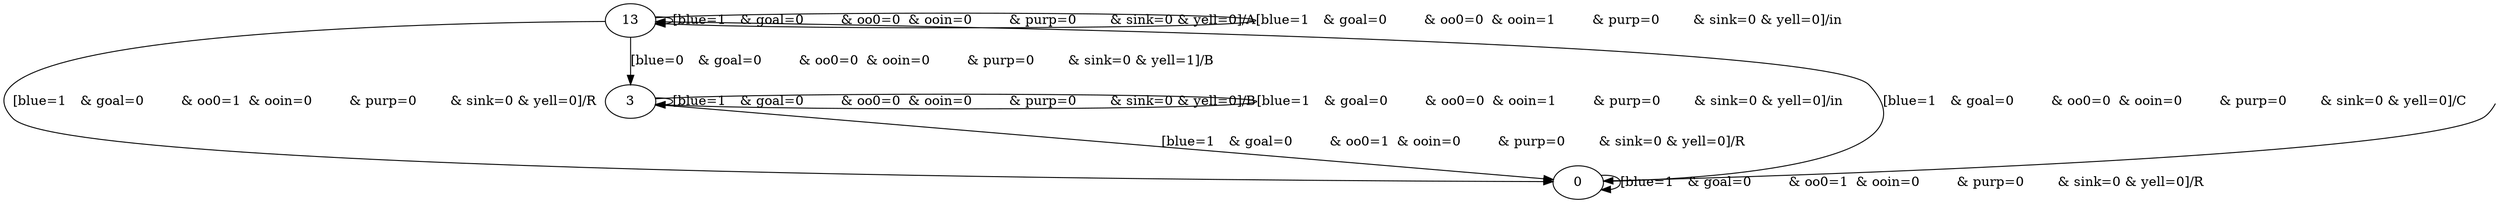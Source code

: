 digraph {
13;
0;
3;
__init [label="", style=invis, width=0];
__init -> 0;
13 -> 3 [label="[blue=0	& goal=0	& oo0=0	& ooin=0	& purp=0	& sink=0	& yell=1]/B"];
13 -> 13 [label="[blue=1	& goal=0	& oo0=0	& ooin=0	& purp=0	& sink=0	& yell=0]/A"];
13 -> 13 [label="[blue=1	& goal=0	& oo0=0	& ooin=1	& purp=0	& sink=0	& yell=0]/in"];
13 -> 0 [label="[blue=1	& goal=0	& oo0=1	& ooin=0	& purp=0	& sink=0	& yell=0]/R"];
0 -> 0 [label="[blue=1	& goal=0	& oo0=1	& ooin=0	& purp=0	& sink=0	& yell=0]/R"];
0 -> 13 [label="[blue=1	& goal=0	& oo0=0	& ooin=0	& purp=0	& sink=0	& yell=0]/C"];
3 -> 3 [label="[blue=1	& goal=0	& oo0=0	& ooin=0	& purp=0	& sink=0	& yell=0]/B"];
3 -> 3 [label="[blue=1	& goal=0	& oo0=0	& ooin=1	& purp=0	& sink=0	& yell=0]/in"];
3 -> 0 [label="[blue=1	& goal=0	& oo0=1	& ooin=0	& purp=0	& sink=0	& yell=0]/R"];
}